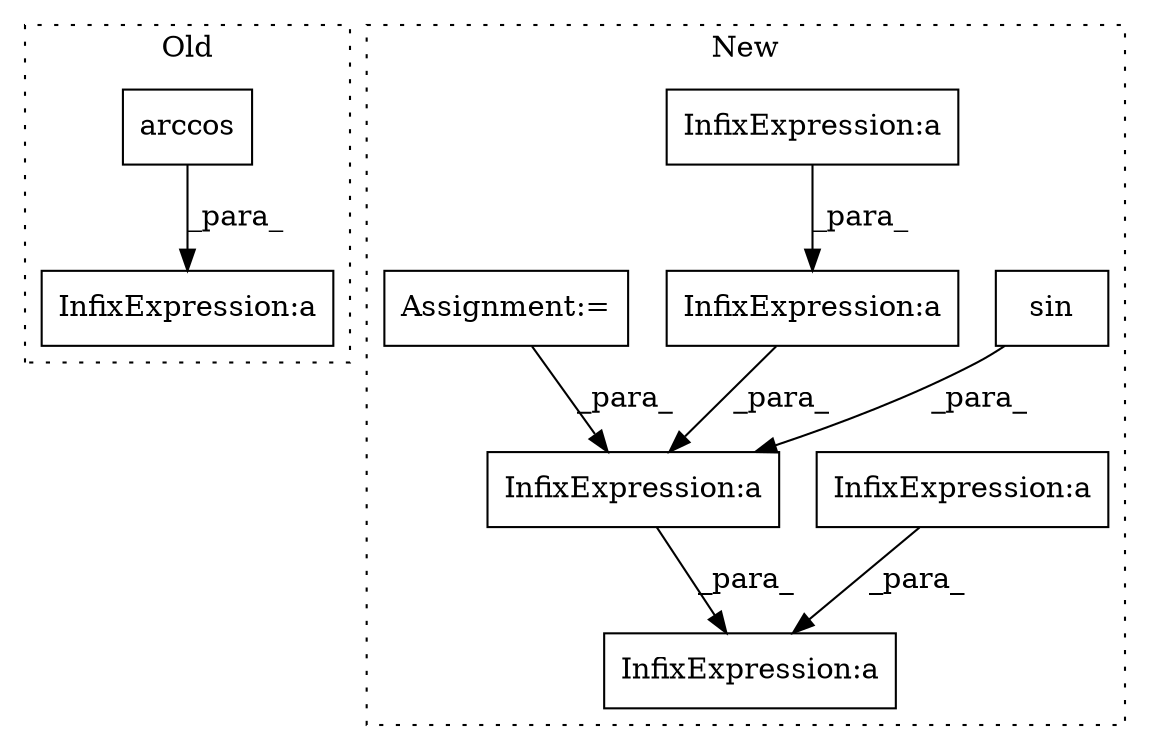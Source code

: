 digraph G {
subgraph cluster0 {
1 [label="arccos" a="32" s="3309,3317" l="7,1" shape="box"];
8 [label="InfixExpression:a" a="27" s="3300" l="3" shape="box"];
label = "Old";
style="dotted";
}
subgraph cluster1 {
2 [label="sin" a="32" s="3614,3622" l="4,1" shape="box"];
3 [label="InfixExpression:a" a="27" s="3573" l="3" shape="box"];
4 [label="InfixExpression:a" a="27" s="3650" l="3" shape="box"];
5 [label="InfixExpression:a" a="27" s="3629" l="3" shape="box"];
6 [label="InfixExpression:a" a="27" s="3656" l="3" shape="box"];
7 [label="InfixExpression:a" a="27" s="3692" l="3" shape="box"];
9 [label="Assignment:=" a="7" s="3501" l="1" shape="box"];
label = "New";
style="dotted";
}
1 -> 8 [label="_para_"];
2 -> 5 [label="_para_"];
4 -> 6 [label="_para_"];
5 -> 3 [label="_para_"];
6 -> 5 [label="_para_"];
7 -> 3 [label="_para_"];
9 -> 5 [label="_para_"];
}